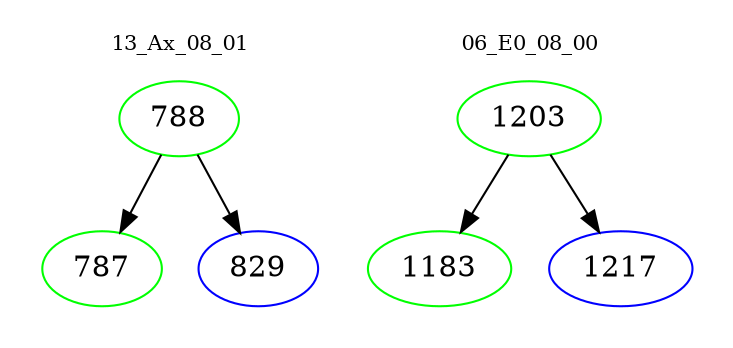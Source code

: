 digraph{
subgraph cluster_0 {
color = white
label = "13_Ax_08_01";
fontsize=10;
T0_788 [label="788", color="green"]
T0_788 -> T0_787 [color="black"]
T0_787 [label="787", color="green"]
T0_788 -> T0_829 [color="black"]
T0_829 [label="829", color="blue"]
}
subgraph cluster_1 {
color = white
label = "06_E0_08_00";
fontsize=10;
T1_1203 [label="1203", color="green"]
T1_1203 -> T1_1183 [color="black"]
T1_1183 [label="1183", color="green"]
T1_1203 -> T1_1217 [color="black"]
T1_1217 [label="1217", color="blue"]
}
}
